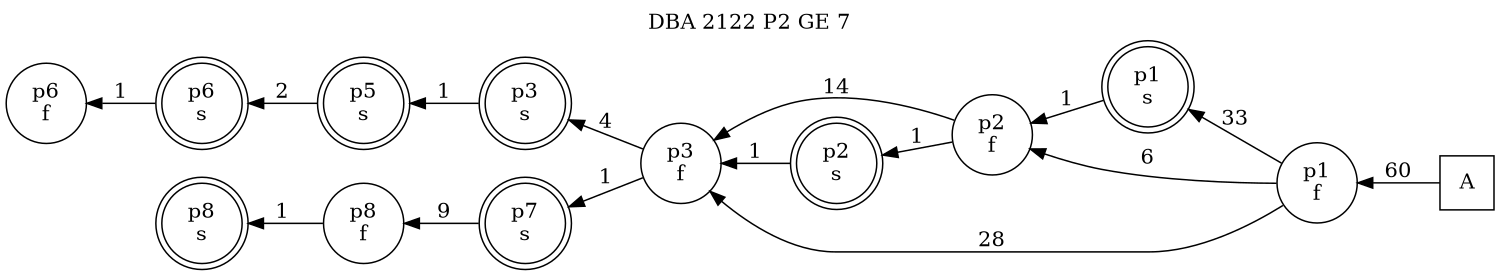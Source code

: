 digraph DBA_2122_P2_GE_7_GOOD {
labelloc="tl"
label= " DBA 2122 P2 GE 7 "
rankdir="RL";
graph [ size=" 10 , 10 !"]

"A" [shape="square" label="A"]
"p1_f" [shape="circle" label="p1
f"]
"p1_s" [shape="doublecircle" label="p1
s"]
"p2_f" [shape="circle" label="p2
f"]
"p3_f" [shape="circle" label="p3
f"]
"p2_s" [shape="doublecircle" label="p2
s"]
"p3_s" [shape="doublecircle" label="p3
s"]
"p5_s" [shape="doublecircle" label="p5
s"]
"p6_s" [shape="doublecircle" label="p6
s"]
"p6_f" [shape="circle" label="p6
f"]
"p7_s" [shape="doublecircle" label="p7
s"]
"p8_f" [shape="circle" label="p8
f"]
"p8_s" [shape="doublecircle" label="p8
s"]
"A" -> "p1_f" [ label=60]
"p1_f" -> "p1_s" [ label=33]
"p1_f" -> "p2_f" [ label=6]
"p1_f" -> "p3_f" [ label=28]
"p1_s" -> "p2_f" [ label=1]
"p2_f" -> "p3_f" [ label=14]
"p2_f" -> "p2_s" [ label=1]
"p3_f" -> "p3_s" [ label=4]
"p3_f" -> "p7_s" [ label=1]
"p2_s" -> "p3_f" [ label=1]
"p3_s" -> "p5_s" [ label=1]
"p5_s" -> "p6_s" [ label=2]
"p6_s" -> "p6_f" [ label=1]
"p7_s" -> "p8_f" [ label=9]
"p8_f" -> "p8_s" [ label=1]
}
